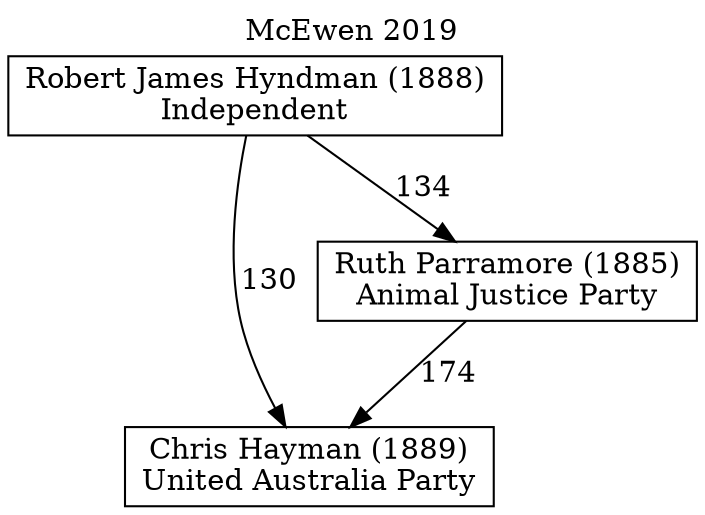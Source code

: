 // House preference flow
digraph "Chris Hayman (1889)_McEwen_2019" {
	graph [label="McEwen 2019" labelloc=t mclimit=10]
	node [shape=box]
	"Chris Hayman (1889)" [label="Chris Hayman (1889)
United Australia Party"]
	"Ruth Parramore (1885)" [label="Ruth Parramore (1885)
Animal Justice Party"]
	"Robert James Hyndman (1888)" [label="Robert James Hyndman (1888)
Independent"]
	"Ruth Parramore (1885)" -> "Chris Hayman (1889)" [label=174]
	"Robert James Hyndman (1888)" -> "Ruth Parramore (1885)" [label=134]
	"Robert James Hyndman (1888)" -> "Chris Hayman (1889)" [label=130]
}
